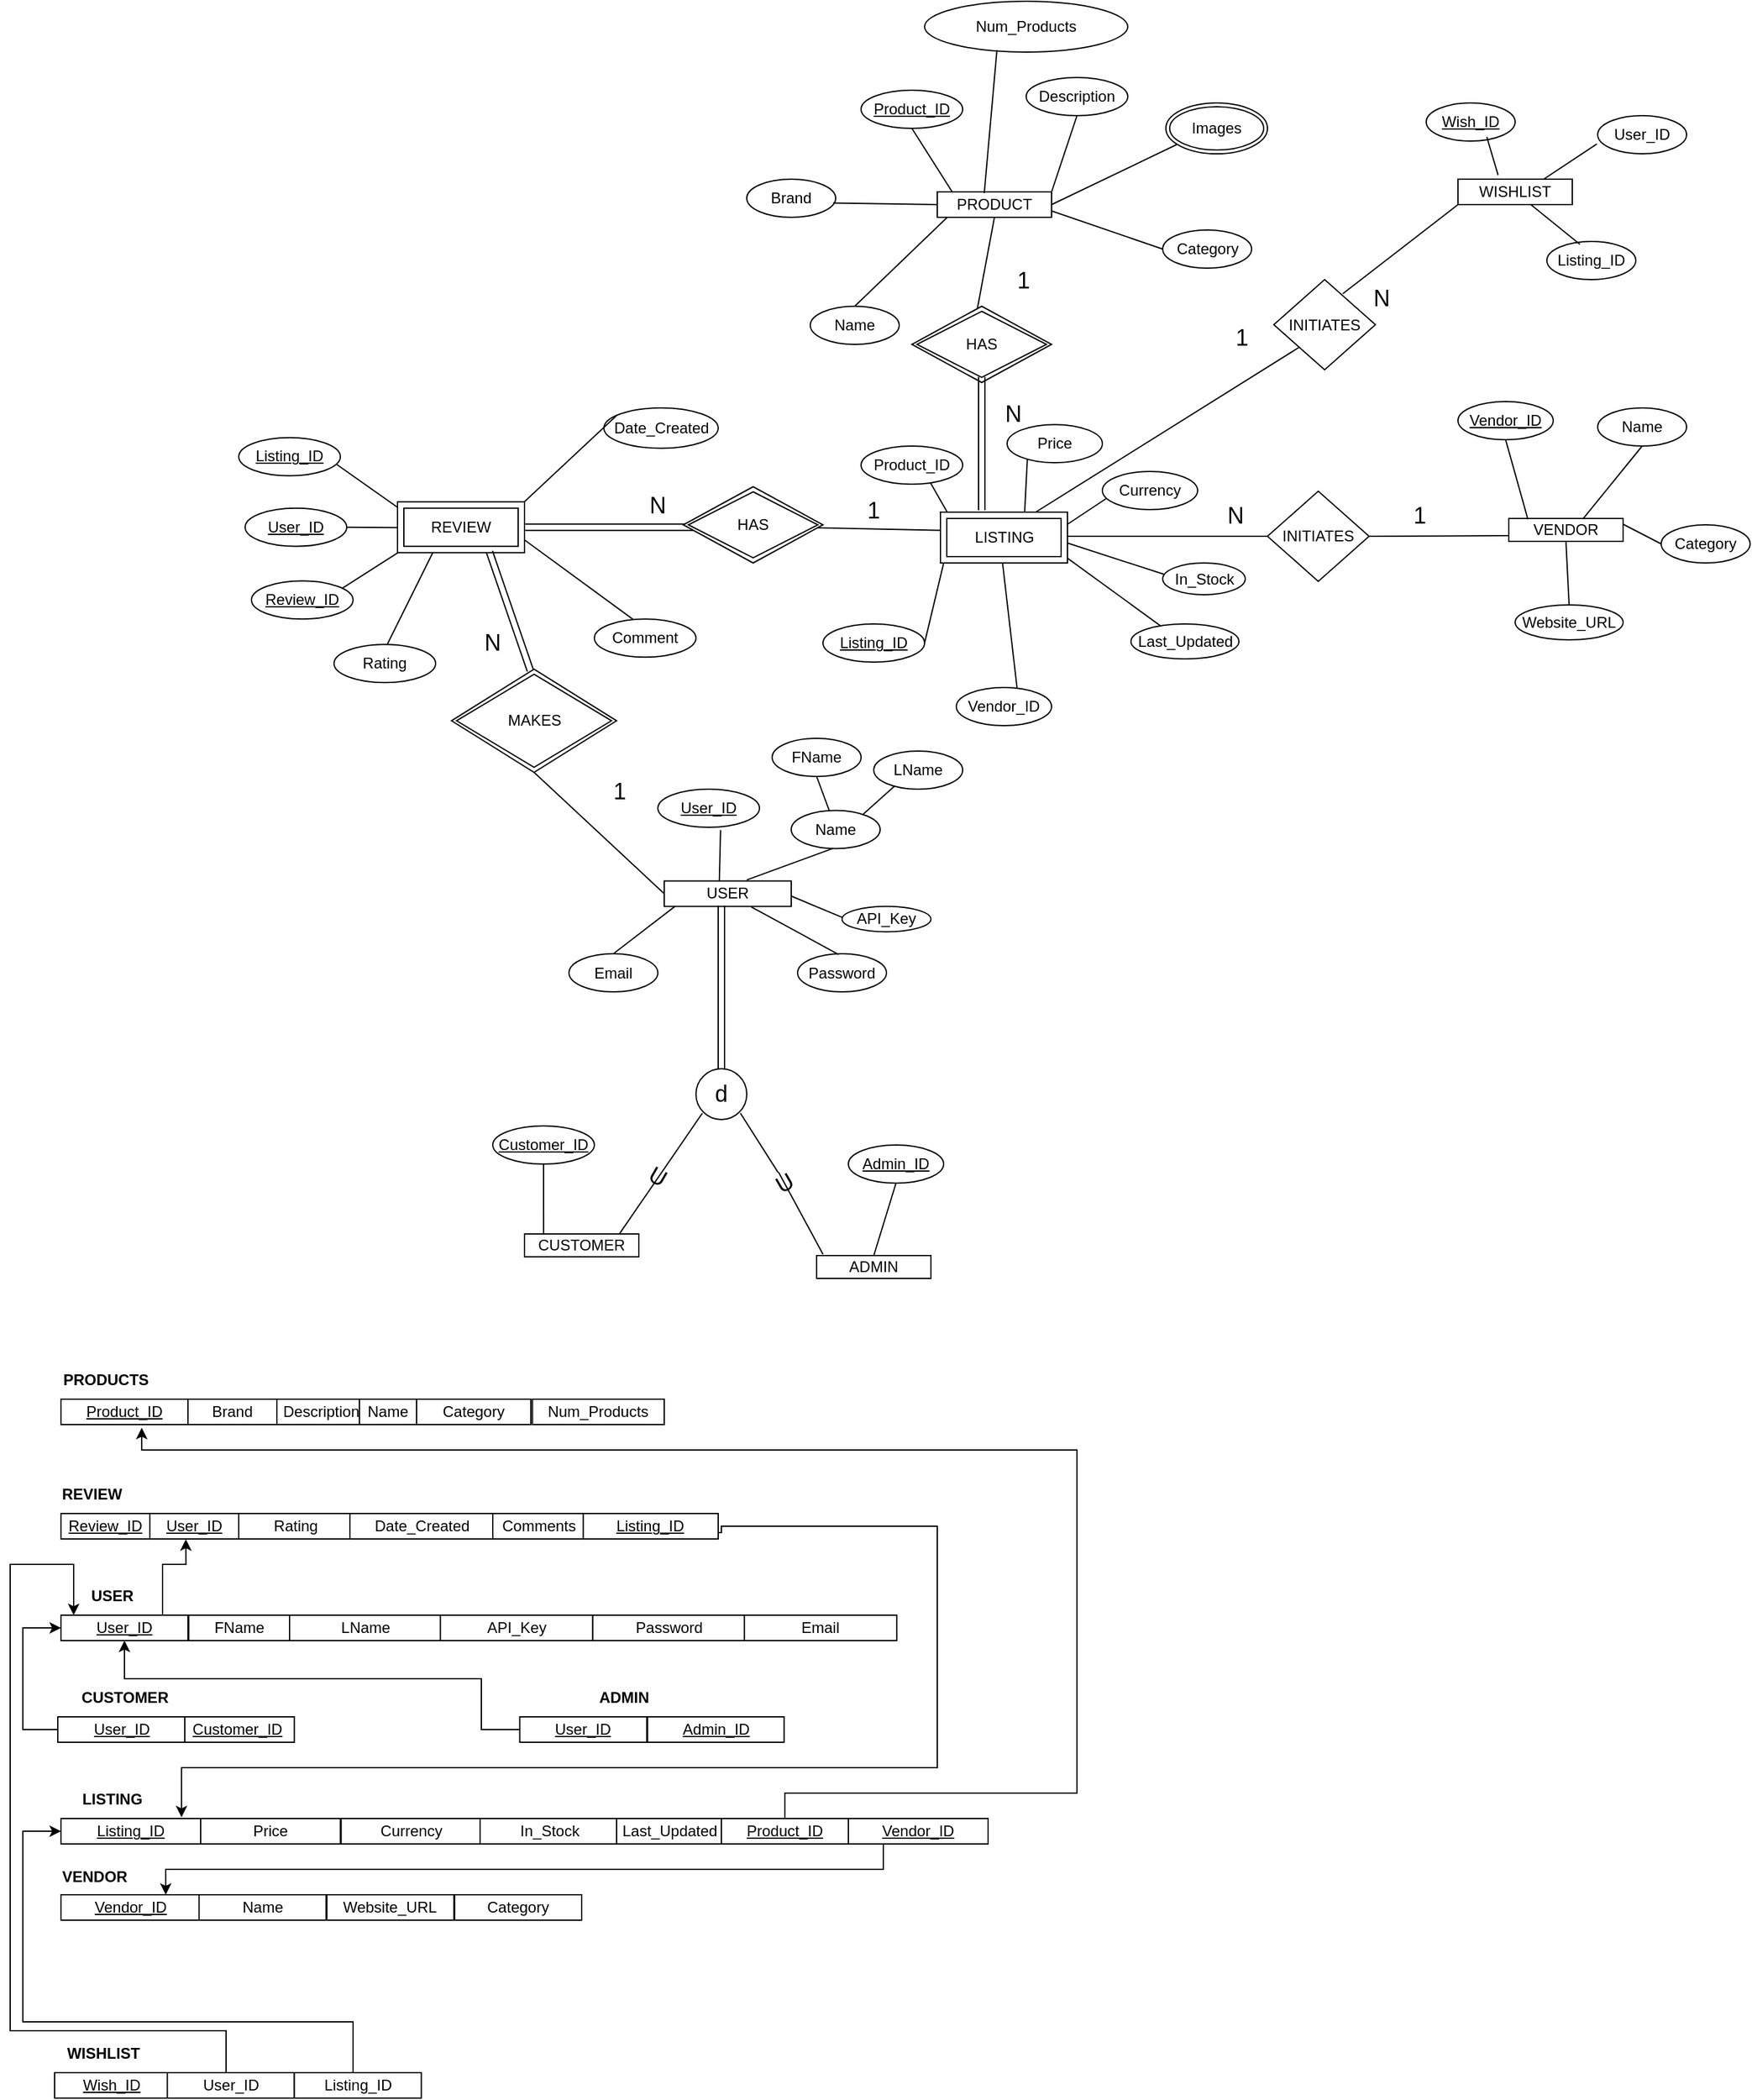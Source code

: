 <mxfile version="27.0.8">
  <diagram name="Page-1" id="gy7M4bmDHyXo7VOeL3Qt">
    <mxGraphModel dx="2394" dy="859" grid="0" gridSize="10" guides="1" tooltips="1" connect="1" arrows="1" fold="1" page="0" pageScale="1" pageWidth="850" pageHeight="1100" math="0" shadow="0">
      <root>
        <mxCell id="0" />
        <mxCell id="1" parent="0" />
        <mxCell id="v6AVbfhbP2e-ezpRu952-1" value="PRODUCT" style="whiteSpace=wrap;html=1;align=center;" parent="1" vertex="1">
          <mxGeometry x="160" y="310" width="90" height="20" as="geometry" />
        </mxCell>
        <mxCell id="v6AVbfhbP2e-ezpRu952-5" value="VENDOR" style="whiteSpace=wrap;html=1;align=center;" parent="1" vertex="1">
          <mxGeometry x="610" y="567" width="90" height="18" as="geometry" />
        </mxCell>
        <mxCell id="v6AVbfhbP2e-ezpRu952-8" value="USER" style="whiteSpace=wrap;html=1;align=center;" parent="1" vertex="1">
          <mxGeometry x="-55" y="852.25" width="100" height="20" as="geometry" />
        </mxCell>
        <mxCell id="v6AVbfhbP2e-ezpRu952-13" value="&lt;u&gt;Product_ID&lt;/u&gt;" style="ellipse;whiteSpace=wrap;html=1;align=center;" parent="1" vertex="1">
          <mxGeometry x="100" y="230" width="80" height="30" as="geometry" />
        </mxCell>
        <mxCell id="v6AVbfhbP2e-ezpRu952-14" value="Name" style="ellipse;whiteSpace=wrap;html=1;align=center;direction=west;" parent="1" vertex="1">
          <mxGeometry x="60" y="400" width="70" height="30" as="geometry" />
        </mxCell>
        <mxCell id="v6AVbfhbP2e-ezpRu952-15" value="Description" style="ellipse;whiteSpace=wrap;html=1;align=center;" parent="1" vertex="1">
          <mxGeometry x="230" y="220" width="80" height="30" as="geometry" />
        </mxCell>
        <mxCell id="v6AVbfhbP2e-ezpRu952-16" value="Brand" style="ellipse;whiteSpace=wrap;html=1;align=center;" parent="1" vertex="1">
          <mxGeometry x="10" y="300" width="70" height="30" as="geometry" />
        </mxCell>
        <mxCell id="v6AVbfhbP2e-ezpRu952-18" value="Images" style="ellipse;shape=doubleEllipse;margin=3;whiteSpace=wrap;html=1;align=center;" parent="1" vertex="1">
          <mxGeometry x="340" y="240" width="80" height="40" as="geometry" />
        </mxCell>
        <mxCell id="v6AVbfhbP2e-ezpRu952-19" value="Category" style="ellipse;whiteSpace=wrap;html=1;align=center;" parent="1" vertex="1">
          <mxGeometry x="337.5" y="340" width="70" height="30" as="geometry" />
        </mxCell>
        <mxCell id="v6AVbfhbP2e-ezpRu952-20" value="" style="endArrow=none;html=1;rounded=0;exitX=0.5;exitY=1;exitDx=0;exitDy=0;entryX=0.134;entryY=0.023;entryDx=0;entryDy=0;entryPerimeter=0;" parent="1" source="v6AVbfhbP2e-ezpRu952-13" target="v6AVbfhbP2e-ezpRu952-1" edge="1">
          <mxGeometry width="50" height="50" relative="1" as="geometry">
            <mxPoint x="260" y="290" as="sourcePoint" />
            <mxPoint x="150" y="390" as="targetPoint" />
          </mxGeometry>
        </mxCell>
        <mxCell id="v6AVbfhbP2e-ezpRu952-21" value="" style="endArrow=none;html=1;rounded=0;exitX=0.5;exitY=1;exitDx=0;exitDy=0;entryX=0.086;entryY=1.007;entryDx=0;entryDy=0;entryPerimeter=0;" parent="1" source="v6AVbfhbP2e-ezpRu952-14" target="v6AVbfhbP2e-ezpRu952-1" edge="1">
          <mxGeometry width="50" height="50" relative="1" as="geometry">
            <mxPoint x="160" y="330" as="sourcePoint" />
            <mxPoint x="200" y="375" as="targetPoint" />
          </mxGeometry>
        </mxCell>
        <mxCell id="v6AVbfhbP2e-ezpRu952-22" value="" style="endArrow=none;html=1;rounded=0;exitX=0.971;exitY=0.626;exitDx=0;exitDy=0;exitPerimeter=0;entryX=0;entryY=0.5;entryDx=0;entryDy=0;" parent="1" source="v6AVbfhbP2e-ezpRu952-16" target="v6AVbfhbP2e-ezpRu952-1" edge="1">
          <mxGeometry width="50" height="50" relative="1" as="geometry">
            <mxPoint x="100" y="385" as="sourcePoint" />
            <mxPoint x="140" y="430" as="targetPoint" />
          </mxGeometry>
        </mxCell>
        <mxCell id="v6AVbfhbP2e-ezpRu952-23" value="" style="endArrow=none;html=1;rounded=0;exitX=0.5;exitY=1;exitDx=0;exitDy=0;entryX=1;entryY=0;entryDx=0;entryDy=0;" parent="1" source="v6AVbfhbP2e-ezpRu952-15" target="v6AVbfhbP2e-ezpRu952-1" edge="1">
          <mxGeometry width="50" height="50" relative="1" as="geometry">
            <mxPoint x="140" y="375" as="sourcePoint" />
            <mxPoint x="180" y="420" as="targetPoint" />
          </mxGeometry>
        </mxCell>
        <mxCell id="v6AVbfhbP2e-ezpRu952-24" value="" style="endArrow=none;html=1;rounded=0;exitX=0.107;exitY=0.819;exitDx=0;exitDy=0;exitPerimeter=0;entryX=1;entryY=0.5;entryDx=0;entryDy=0;" parent="1" source="v6AVbfhbP2e-ezpRu952-18" target="v6AVbfhbP2e-ezpRu952-1" edge="1">
          <mxGeometry width="50" height="50" relative="1" as="geometry">
            <mxPoint x="150" y="385" as="sourcePoint" />
            <mxPoint x="190" y="430" as="targetPoint" />
          </mxGeometry>
        </mxCell>
        <mxCell id="v6AVbfhbP2e-ezpRu952-25" value="" style="endArrow=none;html=1;rounded=0;exitX=0;exitY=0.5;exitDx=0;exitDy=0;entryX=1;entryY=0.75;entryDx=0;entryDy=0;" parent="1" source="v6AVbfhbP2e-ezpRu952-19" target="v6AVbfhbP2e-ezpRu952-1" edge="1">
          <mxGeometry width="50" height="50" relative="1" as="geometry">
            <mxPoint x="160" y="395" as="sourcePoint" />
            <mxPoint x="200" y="440" as="targetPoint" />
          </mxGeometry>
        </mxCell>
        <mxCell id="v6AVbfhbP2e-ezpRu952-34" value="" style="endArrow=none;html=1;rounded=0;exitX=0.5;exitY=1;exitDx=0;exitDy=0;entryX=0.455;entryY=0.167;entryDx=0;entryDy=0;entryPerimeter=0;" parent="1" source="v6AVbfhbP2e-ezpRu952-1" target="dRxTLHc9FrEJbW88lifj-78" edge="1">
          <mxGeometry width="50" height="50" relative="1" as="geometry">
            <mxPoint x="215" y="340" as="sourcePoint" />
            <mxPoint x="200" y="400" as="targetPoint" />
          </mxGeometry>
        </mxCell>
        <mxCell id="v6AVbfhbP2e-ezpRu952-36" value="Product_ID" style="ellipse;whiteSpace=wrap;html=1;align=center;" parent="1" vertex="1">
          <mxGeometry x="100" y="510" width="80" height="30" as="geometry" />
        </mxCell>
        <mxCell id="v6AVbfhbP2e-ezpRu952-37" value="" style="endArrow=none;html=1;rounded=0;exitX=0.686;exitY=0.979;exitDx=0;exitDy=0;entryX=0.04;entryY=0.004;entryDx=0;entryDy=0;exitPerimeter=0;entryPerimeter=0;" parent="1" source="v6AVbfhbP2e-ezpRu952-36" edge="1">
          <mxGeometry width="50" height="50" relative="1" as="geometry">
            <mxPoint x="225" y="530" as="sourcePoint" />
            <mxPoint x="173.6" y="572.072" as="targetPoint" />
          </mxGeometry>
        </mxCell>
        <mxCell id="v6AVbfhbP2e-ezpRu952-38" value="&lt;u&gt;Listing_ID&lt;/u&gt;" style="ellipse;whiteSpace=wrap;html=1;align=center;" parent="1" vertex="1">
          <mxGeometry x="70" y="650" width="80" height="30" as="geometry" />
        </mxCell>
        <mxCell id="v6AVbfhbP2e-ezpRu952-39" value="" style="endArrow=none;html=1;rounded=0;exitX=1;exitY=0.5;exitDx=0;exitDy=0;entryX=-0.005;entryY=0.619;entryDx=0;entryDy=0;entryPerimeter=0;" parent="1" source="v6AVbfhbP2e-ezpRu952-38" edge="1">
          <mxGeometry width="50" height="50" relative="1" as="geometry">
            <mxPoint x="115" y="569" as="sourcePoint" />
            <mxPoint x="169.55" y="583.142" as="targetPoint" />
          </mxGeometry>
        </mxCell>
        <mxCell id="v6AVbfhbP2e-ezpRu952-40" value="" style="endArrow=none;html=1;rounded=0;exitX=0.637;exitY=0;exitDx=0;exitDy=0;exitPerimeter=0;" parent="1" source="v6AVbfhbP2e-ezpRu952-41" edge="1">
          <mxGeometry width="50" height="50" relative="1" as="geometry">
            <mxPoint x="204" y="620" as="sourcePoint" />
            <mxPoint x="210" y="590" as="targetPoint" />
          </mxGeometry>
        </mxCell>
        <mxCell id="v6AVbfhbP2e-ezpRu952-41" value="Vendor_ID" style="ellipse;whiteSpace=wrap;html=1;align=center;" parent="1" vertex="1">
          <mxGeometry x="175" y="700" width="75" height="30" as="geometry" />
        </mxCell>
        <mxCell id="v6AVbfhbP2e-ezpRu952-42" value="Price" style="ellipse;whiteSpace=wrap;html=1;align=center;" parent="1" vertex="1">
          <mxGeometry x="215" y="493.07" width="75" height="30" as="geometry" />
        </mxCell>
        <mxCell id="v6AVbfhbP2e-ezpRu952-43" value="" style="endArrow=none;html=1;rounded=0;entryX=0.212;entryY=0.912;entryDx=0;entryDy=0;exitX=0.648;exitY=-0.019;exitDx=0;exitDy=0;exitPerimeter=0;entryPerimeter=0;" parent="1" target="v6AVbfhbP2e-ezpRu952-42" edge="1">
          <mxGeometry width="50" height="50" relative="1" as="geometry">
            <mxPoint x="228.32" y="571.658" as="sourcePoint" />
            <mxPoint x="214" y="600" as="targetPoint" />
          </mxGeometry>
        </mxCell>
        <mxCell id="v6AVbfhbP2e-ezpRu952-44" value="" style="endArrow=none;html=1;rounded=0;exitX=1.002;exitY=0.063;exitDx=0;exitDy=0;entryX=0.067;entryY=0.667;entryDx=0;entryDy=0;entryPerimeter=0;exitPerimeter=0;" parent="1" target="v6AVbfhbP2e-ezpRu952-45" edge="1">
          <mxGeometry width="50" height="50" relative="1" as="geometry">
            <mxPoint x="260.18" y="573.134" as="sourcePoint" />
            <mxPoint x="300" y="570" as="targetPoint" />
          </mxGeometry>
        </mxCell>
        <mxCell id="v6AVbfhbP2e-ezpRu952-45" value="Currency" style="ellipse;whiteSpace=wrap;html=1;align=center;" parent="1" vertex="1">
          <mxGeometry x="290" y="530" width="75" height="30" as="geometry" />
        </mxCell>
        <mxCell id="v6AVbfhbP2e-ezpRu952-46" value="In_Stock" style="ellipse;whiteSpace=wrap;html=1;align=center;" parent="1" vertex="1">
          <mxGeometry x="337.5" y="602" width="65" height="25" as="geometry" />
        </mxCell>
        <mxCell id="v6AVbfhbP2e-ezpRu952-47" value="" style="endArrow=none;html=1;rounded=0;exitX=1;exitY=0.75;exitDx=0;exitDy=0;entryX=0.014;entryY=0.356;entryDx=0;entryDy=0;entryPerimeter=0;" parent="1" target="v6AVbfhbP2e-ezpRu952-46" edge="1">
          <mxGeometry width="50" height="50" relative="1" as="geometry">
            <mxPoint x="260" y="585.5" as="sourcePoint" />
            <mxPoint x="305" y="572" as="targetPoint" />
          </mxGeometry>
        </mxCell>
        <mxCell id="v6AVbfhbP2e-ezpRu952-51" value="Last_Updated" style="ellipse;whiteSpace=wrap;html=1;align=center;" parent="1" vertex="1">
          <mxGeometry x="312.5" y="650" width="85" height="27.5" as="geometry" />
        </mxCell>
        <mxCell id="v6AVbfhbP2e-ezpRu952-52" value="" style="endArrow=none;html=1;rounded=0;entryX=0.901;entryY=0.996;entryDx=0;entryDy=0;entryPerimeter=0;exitX=0.275;exitY=0.056;exitDx=0;exitDy=0;exitPerimeter=0;" parent="1" source="v6AVbfhbP2e-ezpRu952-51" edge="1">
          <mxGeometry width="50" height="50" relative="1" as="geometry">
            <mxPoint x="235" y="650" as="sourcePoint" />
            <mxPoint x="251.09" y="589.928" as="targetPoint" />
          </mxGeometry>
        </mxCell>
        <mxCell id="v6AVbfhbP2e-ezpRu952-53" value="INITIATES" style="rhombus;whiteSpace=wrap;html=1;direction=west;" parent="1" vertex="1">
          <mxGeometry x="420" y="545.5" width="80" height="71" as="geometry" />
        </mxCell>
        <mxCell id="v6AVbfhbP2e-ezpRu952-56" value="" style="endArrow=none;html=1;rounded=0;exitX=0;exitY=0.5;exitDx=0;exitDy=0;entryX=0;entryY=0.75;entryDx=0;entryDy=0;" parent="1" source="v6AVbfhbP2e-ezpRu952-53" target="v6AVbfhbP2e-ezpRu952-5" edge="1">
          <mxGeometry width="50" height="50" relative="1" as="geometry">
            <mxPoint x="500" y="585" as="sourcePoint" />
            <mxPoint x="660" y="585" as="targetPoint" />
          </mxGeometry>
        </mxCell>
        <mxCell id="v6AVbfhbP2e-ezpRu952-58" value="&lt;u&gt;Vendor_ID&lt;/u&gt;" style="ellipse;whiteSpace=wrap;html=1;align=center;" parent="1" vertex="1">
          <mxGeometry x="570" y="475" width="75" height="30" as="geometry" />
        </mxCell>
        <mxCell id="v6AVbfhbP2e-ezpRu952-59" value="Name" style="ellipse;whiteSpace=wrap;html=1;align=center;direction=west;" parent="1" vertex="1">
          <mxGeometry x="680" y="480" width="70" height="30" as="geometry" />
        </mxCell>
        <mxCell id="v6AVbfhbP2e-ezpRu952-60" value="Website_URL" style="ellipse;whiteSpace=wrap;html=1;align=center;" parent="1" vertex="1">
          <mxGeometry x="615" y="635" width="85" height="27.5" as="geometry" />
        </mxCell>
        <mxCell id="v6AVbfhbP2e-ezpRu952-61" value="" style="endArrow=none;html=1;rounded=0;entryX=0.5;entryY=1;entryDx=0;entryDy=0;exitX=0.167;exitY=0.033;exitDx=0;exitDy=0;exitPerimeter=0;" parent="1" source="v6AVbfhbP2e-ezpRu952-5" target="v6AVbfhbP2e-ezpRu952-58" edge="1">
          <mxGeometry width="50" height="50" relative="1" as="geometry">
            <mxPoint x="630" y="560" as="sourcePoint" />
            <mxPoint x="620" y="591" as="targetPoint" />
          </mxGeometry>
        </mxCell>
        <mxCell id="v6AVbfhbP2e-ezpRu952-62" value="" style="endArrow=none;html=1;rounded=0;entryX=0.5;entryY=0;entryDx=0;entryDy=0;exitX=0.648;exitY=0.027;exitDx=0;exitDy=0;exitPerimeter=0;" parent="1" source="v6AVbfhbP2e-ezpRu952-5" target="v6AVbfhbP2e-ezpRu952-59" edge="1">
          <mxGeometry width="50" height="50" relative="1" as="geometry">
            <mxPoint x="635" y="578" as="sourcePoint" />
            <mxPoint x="618" y="515" as="targetPoint" />
          </mxGeometry>
        </mxCell>
        <mxCell id="v6AVbfhbP2e-ezpRu952-63" value="" style="endArrow=none;html=1;rounded=0;entryX=0.5;entryY=0;entryDx=0;entryDy=0;exitX=0.5;exitY=1;exitDx=0;exitDy=0;" parent="1" source="v6AVbfhbP2e-ezpRu952-5" target="v6AVbfhbP2e-ezpRu952-60" edge="1">
          <mxGeometry width="50" height="50" relative="1" as="geometry">
            <mxPoint x="678" y="577" as="sourcePoint" />
            <mxPoint x="725" y="520" as="targetPoint" />
          </mxGeometry>
        </mxCell>
        <mxCell id="v6AVbfhbP2e-ezpRu952-70" value="" style="endArrow=none;html=1;rounded=0;entryX=0.5;entryY=1;entryDx=0;entryDy=0;exitX=0;exitY=0.5;exitDx=0;exitDy=0;" parent="1" source="v6AVbfhbP2e-ezpRu952-8" target="dRxTLHc9FrEJbW88lifj-70" edge="1">
          <mxGeometry width="50" height="50" relative="1" as="geometry">
            <mxPoint x="-140" y="947.75" as="sourcePoint" />
            <mxPoint x="-160" y="751" as="targetPoint" />
          </mxGeometry>
        </mxCell>
        <mxCell id="v6AVbfhbP2e-ezpRu952-71" value="&lt;u&gt;Listing_ID&lt;/u&gt;" style="ellipse;whiteSpace=wrap;html=1;align=center;" parent="1" vertex="1">
          <mxGeometry x="-390" y="503.38" width="80" height="30" as="geometry" />
        </mxCell>
        <mxCell id="v6AVbfhbP2e-ezpRu952-72" value="&lt;u&gt;User_ID&lt;/u&gt;" style="ellipse;whiteSpace=wrap;html=1;align=center;" parent="1" vertex="1">
          <mxGeometry x="-385" y="558.88" width="80" height="30" as="geometry" />
        </mxCell>
        <mxCell id="v6AVbfhbP2e-ezpRu952-73" value="&lt;u&gt;Review_ID&lt;/u&gt;" style="ellipse;whiteSpace=wrap;html=1;align=center;" parent="1" vertex="1">
          <mxGeometry x="-380" y="616.13" width="80" height="30" as="geometry" />
        </mxCell>
        <mxCell id="v6AVbfhbP2e-ezpRu952-74" value="Rating" style="ellipse;whiteSpace=wrap;html=1;align=center;" parent="1" vertex="1">
          <mxGeometry x="-315" y="666.13" width="80" height="30" as="geometry" />
        </mxCell>
        <mxCell id="v6AVbfhbP2e-ezpRu952-75" value="Comment" style="ellipse;whiteSpace=wrap;html=1;align=center;" parent="1" vertex="1">
          <mxGeometry x="-110" y="646.13" width="80" height="30" as="geometry" />
        </mxCell>
        <mxCell id="v6AVbfhbP2e-ezpRu952-76" value="Date_Created" style="ellipse;whiteSpace=wrap;html=1;align=center;" parent="1" vertex="1">
          <mxGeometry x="-102.5" y="480" width="90" height="31.75" as="geometry" />
        </mxCell>
        <mxCell id="v6AVbfhbP2e-ezpRu952-77" value="" style="endArrow=none;html=1;rounded=0;exitX=0.958;exitY=0.692;exitDx=0;exitDy=0;exitPerimeter=0;entryX=0;entryY=0.25;entryDx=0;entryDy=0;" parent="1" source="v6AVbfhbP2e-ezpRu952-71" edge="1">
          <mxGeometry width="50" height="50" relative="1" as="geometry">
            <mxPoint x="-310.614" y="533.381" as="sourcePoint" />
            <mxPoint x="-255" y="565.255" as="targetPoint" />
          </mxGeometry>
        </mxCell>
        <mxCell id="v6AVbfhbP2e-ezpRu952-78" value="" style="endArrow=none;html=1;rounded=0;exitX=1;exitY=0.5;exitDx=0;exitDy=0;entryX=0.004;entryY=0.601;entryDx=0;entryDy=0;entryPerimeter=0;" parent="1" source="v6AVbfhbP2e-ezpRu952-72" edge="1">
          <mxGeometry width="50" height="50" relative="1" as="geometry">
            <mxPoint x="-303" y="534.13" as="sourcePoint" />
            <mxPoint x="-254.64" y="574.206" as="targetPoint" />
          </mxGeometry>
        </mxCell>
        <mxCell id="v6AVbfhbP2e-ezpRu952-79" value="" style="endArrow=none;html=1;rounded=0;exitX=0.896;exitY=0.189;exitDx=0;exitDy=0;entryX=0.051;entryY=1.016;entryDx=0;entryDy=0;entryPerimeter=0;exitPerimeter=0;" parent="1" source="v6AVbfhbP2e-ezpRu952-73" edge="1">
          <mxGeometry width="50" height="50" relative="1" as="geometry">
            <mxPoint x="-295" y="584.13" as="sourcePoint" />
            <mxPoint x="-250.41" y="584.788" as="targetPoint" />
          </mxGeometry>
        </mxCell>
        <mxCell id="v6AVbfhbP2e-ezpRu952-80" value="" style="endArrow=none;html=1;rounded=0;exitX=0.526;exitY=-0.012;exitDx=0;exitDy=0;exitPerimeter=0;entryX=0.25;entryY=1;entryDx=0;entryDy=0;" parent="1" source="v6AVbfhbP2e-ezpRu952-74" edge="1">
          <mxGeometry width="50" height="50" relative="1" as="geometry">
            <mxPoint x="-298" y="632.13" as="sourcePoint" />
            <mxPoint x="-232.5" y="584.38" as="targetPoint" />
          </mxGeometry>
        </mxCell>
        <mxCell id="v6AVbfhbP2e-ezpRu952-81" value="" style="endArrow=none;html=1;rounded=0;exitX=0.388;exitY=0.022;exitDx=0;exitDy=0;exitPerimeter=0;entryX=1;entryY=0.75;entryDx=0;entryDy=0;" parent="1" source="v6AVbfhbP2e-ezpRu952-75" target="dRxTLHc9FrEJbW88lifj-61" edge="1">
          <mxGeometry width="50" height="50" relative="1" as="geometry">
            <mxPoint x="-263" y="676.13" as="sourcePoint" />
            <mxPoint x="-165" y="578.005" as="targetPoint" />
          </mxGeometry>
        </mxCell>
        <mxCell id="v6AVbfhbP2e-ezpRu952-82" value="" style="endArrow=none;html=1;rounded=0;exitX=0.108;exitY=0.196;exitDx=0;exitDy=0;exitPerimeter=0;entryX=0.942;entryY=-0.009;entryDx=0;entryDy=0;entryPerimeter=0;" parent="1" source="v6AVbfhbP2e-ezpRu952-76" edge="1">
          <mxGeometry width="50" height="50" relative="1" as="geometry">
            <mxPoint x="-159" y="677.13" as="sourcePoint" />
            <mxPoint x="-170.22" y="558.65" as="targetPoint" />
          </mxGeometry>
        </mxCell>
        <mxCell id="v6AVbfhbP2e-ezpRu952-84" value="Name" style="ellipse;whiteSpace=wrap;html=1;align=center;direction=west;" parent="1" vertex="1">
          <mxGeometry x="45" y="796.75" width="70" height="30" as="geometry" />
        </mxCell>
        <mxCell id="v6AVbfhbP2e-ezpRu952-85" value="FName" style="ellipse;whiteSpace=wrap;html=1;align=center;direction=west;" parent="1" vertex="1">
          <mxGeometry x="30" y="740" width="70" height="30" as="geometry" />
        </mxCell>
        <mxCell id="v6AVbfhbP2e-ezpRu952-86" value="LName" style="ellipse;whiteSpace=wrap;html=1;align=center;direction=west;" parent="1" vertex="1">
          <mxGeometry x="110" y="750" width="70" height="30" as="geometry" />
        </mxCell>
        <mxCell id="v6AVbfhbP2e-ezpRu952-87" value="Email" style="ellipse;whiteSpace=wrap;html=1;align=center;direction=west;" parent="1" vertex="1">
          <mxGeometry x="-130" y="909.5" width="70" height="30" as="geometry" />
        </mxCell>
        <mxCell id="v6AVbfhbP2e-ezpRu952-88" value="Password" style="ellipse;whiteSpace=wrap;html=1;align=center;direction=west;" parent="1" vertex="1">
          <mxGeometry x="50" y="909.5" width="70" height="30" as="geometry" />
        </mxCell>
        <mxCell id="v6AVbfhbP2e-ezpRu952-90" value="" style="endArrow=none;html=1;rounded=0;entryX=0.534;entryY=0.002;entryDx=0;entryDy=0;entryPerimeter=0;exitX=0.65;exitY=-0.04;exitDx=0;exitDy=0;exitPerimeter=0;" parent="1" source="v6AVbfhbP2e-ezpRu952-8" target="v6AVbfhbP2e-ezpRu952-84" edge="1">
          <mxGeometry width="50" height="50" relative="1" as="geometry">
            <mxPoint x="-38" y="862.5" as="sourcePoint" />
            <mxPoint x="-69" y="809.5" as="targetPoint" />
          </mxGeometry>
        </mxCell>
        <mxCell id="v6AVbfhbP2e-ezpRu952-91" value="" style="endArrow=none;html=1;rounded=0;entryX=0.5;entryY=0;entryDx=0;entryDy=0;exitX=0.574;exitY=1.007;exitDx=0;exitDy=0;exitPerimeter=0;" parent="1" source="v6AVbfhbP2e-ezpRu952-84" target="v6AVbfhbP2e-ezpRu952-85" edge="1">
          <mxGeometry width="50" height="50" relative="1" as="geometry">
            <mxPoint x="20" y="861.5" as="sourcePoint" />
            <mxPoint x="28" y="836.5" as="targetPoint" />
          </mxGeometry>
        </mxCell>
        <mxCell id="v6AVbfhbP2e-ezpRu952-92" value="" style="endArrow=none;html=1;rounded=0;entryX=0.763;entryY=0.089;entryDx=0;entryDy=0;exitX=0.199;exitY=0.883;exitDx=0;exitDy=0;exitPerimeter=0;entryPerimeter=0;" parent="1" source="v6AVbfhbP2e-ezpRu952-84" target="v6AVbfhbP2e-ezpRu952-86" edge="1">
          <mxGeometry width="50" height="50" relative="1" as="geometry">
            <mxPoint x="25" y="806.5" as="sourcePoint" />
            <mxPoint x="10" y="770.5" as="targetPoint" />
          </mxGeometry>
        </mxCell>
        <mxCell id="v6AVbfhbP2e-ezpRu952-94" value="" style="endArrow=none;html=1;rounded=0;entryX=0.084;entryY=1.004;entryDx=0;entryDy=0;entryPerimeter=0;exitX=0.5;exitY=1;exitDx=0;exitDy=0;" parent="1" source="v6AVbfhbP2e-ezpRu952-87" target="v6AVbfhbP2e-ezpRu952-8" edge="1">
          <mxGeometry width="50" height="50" relative="1" as="geometry">
            <mxPoint x="20" y="861.5" as="sourcePoint" />
            <mxPoint x="28" y="836.5" as="targetPoint" />
          </mxGeometry>
        </mxCell>
        <mxCell id="v6AVbfhbP2e-ezpRu952-96" value="" style="endArrow=none;html=1;rounded=0;entryX=0.686;entryY=1.019;entryDx=0;entryDy=0;entryPerimeter=0;exitX=0.54;exitY=0.982;exitDx=0;exitDy=0;exitPerimeter=0;" parent="1" source="v6AVbfhbP2e-ezpRu952-88" target="v6AVbfhbP2e-ezpRu952-8" edge="1">
          <mxGeometry width="50" height="50" relative="1" as="geometry">
            <mxPoint x="-50" y="919.5" as="sourcePoint" />
            <mxPoint x="-37" y="882.5" as="targetPoint" />
          </mxGeometry>
        </mxCell>
        <mxCell id="v6AVbfhbP2e-ezpRu952-97" value="API_Key" style="ellipse;whiteSpace=wrap;html=1;align=center;direction=west;" parent="1" vertex="1">
          <mxGeometry x="85" y="872.25" width="70" height="20" as="geometry" />
        </mxCell>
        <mxCell id="v6AVbfhbP2e-ezpRu952-98" value="" style="endArrow=none;html=1;rounded=0;entryX=1.003;entryY=0.601;entryDx=0;entryDy=0;entryPerimeter=0;exitX=0.996;exitY=0.564;exitDx=0;exitDy=0;exitPerimeter=0;" parent="1" source="v6AVbfhbP2e-ezpRu952-97" target="v6AVbfhbP2e-ezpRu952-8" edge="1">
          <mxGeometry width="50" height="50" relative="1" as="geometry">
            <mxPoint x="47" y="930.5" as="sourcePoint" />
            <mxPoint x="24" y="882.5" as="targetPoint" />
          </mxGeometry>
        </mxCell>
        <mxCell id="dRxTLHc9FrEJbW88lifj-1" value="&lt;font style=&quot;font-size: 18px;&quot;&gt;1&lt;/font&gt;" style="text;html=1;align=center;verticalAlign=middle;whiteSpace=wrap;rounded=0;" parent="1" vertex="1">
          <mxGeometry x="-120" y="766.75" width="60" height="30" as="geometry" />
        </mxCell>
        <mxCell id="dRxTLHc9FrEJbW88lifj-3" value="&lt;font style=&quot;font-size: 18px;&quot;&gt;N&lt;/font&gt;" style="text;html=1;align=center;verticalAlign=middle;whiteSpace=wrap;rounded=0;" parent="1" vertex="1">
          <mxGeometry x="190" y="470" width="60" height="30" as="geometry" />
        </mxCell>
        <mxCell id="dRxTLHc9FrEJbW88lifj-7" value="&lt;font style=&quot;font-size: 18px;&quot;&gt;1&lt;/font&gt;" style="text;html=1;align=center;verticalAlign=middle;whiteSpace=wrap;rounded=0;" parent="1" vertex="1">
          <mxGeometry x="197.5" y="365" width="60" height="30" as="geometry" />
        </mxCell>
        <mxCell id="dRxTLHc9FrEJbW88lifj-14" value="&lt;font style=&quot;font-size: 18px;&quot;&gt;N&lt;/font&gt;" style="text;html=1;align=center;verticalAlign=middle;whiteSpace=wrap;rounded=0;" parent="1" vertex="1">
          <mxGeometry x="-220" y="650" width="60" height="30" as="geometry" />
        </mxCell>
        <mxCell id="dRxTLHc9FrEJbW88lifj-16" value="" style="endArrow=none;html=1;rounded=0;entryX=0;entryY=0.5;entryDx=0;entryDy=0;exitX=0;exitY=0.25;exitDx=0;exitDy=0;" parent="1" source="dRxTLHc9FrEJbW88lifj-73" edge="1">
          <mxGeometry width="50" height="50" relative="1" as="geometry">
            <mxPoint x="-110" y="460" as="sourcePoint" />
            <mxPoint x="50" y="576" as="targetPoint" />
          </mxGeometry>
        </mxCell>
        <mxCell id="dRxTLHc9FrEJbW88lifj-17" value="&lt;font style=&quot;font-size: 18px;&quot;&gt;1&lt;/font&gt;" style="text;html=1;align=center;verticalAlign=middle;whiteSpace=wrap;rounded=0;" parent="1" vertex="1">
          <mxGeometry x="80" y="545.5" width="60" height="30" as="geometry" />
        </mxCell>
        <mxCell id="dRxTLHc9FrEJbW88lifj-18" value="&lt;font style=&quot;font-size: 18px;&quot;&gt;N&lt;/font&gt;" style="text;html=1;align=center;verticalAlign=middle;whiteSpace=wrap;rounded=0;" parent="1" vertex="1">
          <mxGeometry x="-90" y="542" width="60" height="30" as="geometry" />
        </mxCell>
        <mxCell id="dRxTLHc9FrEJbW88lifj-20" value="" style="endArrow=none;html=1;rounded=0;exitX=1;exitY=0.5;exitDx=0;exitDy=0;entryX=1;entryY=0.5;entryDx=0;entryDy=0;" parent="1" target="v6AVbfhbP2e-ezpRu952-53" edge="1">
          <mxGeometry width="50" height="50" relative="1" as="geometry">
            <mxPoint x="260" y="581" as="sourcePoint" />
            <mxPoint x="440" y="581" as="targetPoint" />
          </mxGeometry>
        </mxCell>
        <mxCell id="dRxTLHc9FrEJbW88lifj-21" value="&lt;font style=&quot;font-size: 18px;&quot;&gt;N&lt;/font&gt;" style="text;html=1;align=center;verticalAlign=middle;whiteSpace=wrap;rounded=0;" parent="1" vertex="1">
          <mxGeometry x="365" y="550" width="60" height="30" as="geometry" />
        </mxCell>
        <mxCell id="dRxTLHc9FrEJbW88lifj-22" value="&lt;font style=&quot;font-size: 18px;&quot;&gt;1&lt;/font&gt;" style="text;html=1;align=center;verticalAlign=middle;whiteSpace=wrap;rounded=0;" parent="1" vertex="1">
          <mxGeometry x="510" y="550" width="60" height="30" as="geometry" />
        </mxCell>
        <mxCell id="dRxTLHc9FrEJbW88lifj-28" value="" style="shape=partialRectangle;whiteSpace=wrap;html=1;top=0;bottom=0;fillColor=none;" parent="1" vertex="1">
          <mxGeometry x="-12.5" y="872.25" width="5" height="137.75" as="geometry" />
        </mxCell>
        <mxCell id="dRxTLHc9FrEJbW88lifj-32" value="" style="ellipse;whiteSpace=wrap;html=1;aspect=fixed;" parent="1" vertex="1">
          <mxGeometry x="-30" y="1000" width="40" height="40" as="geometry" />
        </mxCell>
        <mxCell id="dRxTLHc9FrEJbW88lifj-33" value="&lt;font style=&quot;font-size: 18px;&quot;&gt;d&lt;/font&gt;" style="text;html=1;align=center;verticalAlign=middle;whiteSpace=wrap;rounded=0;" parent="1" vertex="1">
          <mxGeometry x="-40" y="1005" width="60" height="30" as="geometry" />
        </mxCell>
        <mxCell id="dRxTLHc9FrEJbW88lifj-34" value="" style="endArrow=none;html=1;rounded=0;entryX=0.5;entryY=0;entryDx=0;entryDy=0;" parent="1" source="dRxTLHc9FrEJbW88lifj-47" edge="1">
          <mxGeometry width="50" height="50" relative="1" as="geometry">
            <mxPoint x="70" y="1146" as="sourcePoint" />
            <mxPoint x="5" y="1035" as="targetPoint" />
          </mxGeometry>
        </mxCell>
        <mxCell id="dRxTLHc9FrEJbW88lifj-35" value="" style="endArrow=none;html=1;rounded=0;entryX=0.25;entryY=1;entryDx=0;entryDy=0;exitX=0.816;exitY=0.101;exitDx=0;exitDy=0;exitPerimeter=0;" parent="1" source="dRxTLHc9FrEJbW88lifj-58" target="dRxTLHc9FrEJbW88lifj-33" edge="1">
          <mxGeometry width="50" height="50" relative="1" as="geometry">
            <mxPoint x="-100" y="1150" as="sourcePoint" />
            <mxPoint x="15" y="1045" as="targetPoint" />
          </mxGeometry>
        </mxCell>
        <mxCell id="dRxTLHc9FrEJbW88lifj-36" value="ADMIN" style="whiteSpace=wrap;html=1;align=center;" parent="1" vertex="1">
          <mxGeometry x="65" y="1147" width="90" height="18" as="geometry" />
        </mxCell>
        <mxCell id="dRxTLHc9FrEJbW88lifj-37" value="&lt;u&gt;Admin_ID&lt;/u&gt;" style="ellipse;whiteSpace=wrap;html=1;align=center;" parent="1" vertex="1">
          <mxGeometry x="90" y="1060" width="75" height="30" as="geometry" />
        </mxCell>
        <mxCell id="dRxTLHc9FrEJbW88lifj-40" value="" style="endArrow=none;html=1;rounded=0;entryX=0.5;entryY=1;entryDx=0;entryDy=0;exitX=0.5;exitY=0;exitDx=0;exitDy=0;" parent="1" source="dRxTLHc9FrEJbW88lifj-36" target="dRxTLHc9FrEJbW88lifj-37" edge="1">
          <mxGeometry width="50" height="50" relative="1" as="geometry">
            <mxPoint x="85" y="1140" as="sourcePoint" />
            <mxPoint x="75" y="1171" as="targetPoint" />
          </mxGeometry>
        </mxCell>
        <mxCell id="dRxTLHc9FrEJbW88lifj-43" value="&lt;font style=&quot;font-size: 18px;&quot;&gt;U&lt;/font&gt;" style="text;html=1;align=center;verticalAlign=middle;whiteSpace=wrap;rounded=0;rotation=30;" parent="1" vertex="1">
          <mxGeometry x="-80" y="1075" width="40" height="20" as="geometry" />
        </mxCell>
        <mxCell id="dRxTLHc9FrEJbW88lifj-57" value="" style="endArrow=none;html=1;rounded=0;entryX=0.5;entryY=0;entryDx=0;entryDy=0;" parent="1" target="dRxTLHc9FrEJbW88lifj-47" edge="1">
          <mxGeometry width="50" height="50" relative="1" as="geometry">
            <mxPoint x="70" y="1146" as="sourcePoint" />
            <mxPoint x="5" y="1035" as="targetPoint" />
          </mxGeometry>
        </mxCell>
        <mxCell id="dRxTLHc9FrEJbW88lifj-47" value="&lt;font style=&quot;font-size: 18px;&quot;&gt;U&lt;/font&gt;" style="text;html=1;align=center;verticalAlign=middle;whiteSpace=wrap;rounded=0;rotation=-30;" parent="1" vertex="1">
          <mxGeometry x="20" y="1080" width="40" height="20" as="geometry" />
        </mxCell>
        <mxCell id="dRxTLHc9FrEJbW88lifj-58" value="CUSTOMER" style="whiteSpace=wrap;html=1;align=center;" parent="1" vertex="1">
          <mxGeometry x="-165" y="1130" width="90" height="18" as="geometry" />
        </mxCell>
        <mxCell id="dRxTLHc9FrEJbW88lifj-59" value="&lt;u&gt;Customer_ID&lt;/u&gt;" style="ellipse;whiteSpace=wrap;html=1;align=center;" parent="1" vertex="1">
          <mxGeometry x="-190" y="1045" width="80" height="30" as="geometry" />
        </mxCell>
        <mxCell id="dRxTLHc9FrEJbW88lifj-60" value="" style="endArrow=none;html=1;rounded=0;entryX=0.5;entryY=1;entryDx=0;entryDy=0;exitX=0.167;exitY=0.033;exitDx=0;exitDy=0;exitPerimeter=0;" parent="1" source="dRxTLHc9FrEJbW88lifj-58" target="dRxTLHc9FrEJbW88lifj-59" edge="1">
          <mxGeometry width="50" height="50" relative="1" as="geometry">
            <mxPoint x="-165" y="1140" as="sourcePoint" />
            <mxPoint x="-175" y="1171" as="targetPoint" />
          </mxGeometry>
        </mxCell>
        <mxCell id="dRxTLHc9FrEJbW88lifj-61" value="REVIEW" style="shape=ext;margin=3;double=1;whiteSpace=wrap;html=1;align=center;" parent="1" vertex="1">
          <mxGeometry x="-265" y="553.88" width="100" height="40" as="geometry" />
        </mxCell>
        <mxCell id="dRxTLHc9FrEJbW88lifj-66" value="" style="shape=partialRectangle;whiteSpace=wrap;html=1;top=0;bottom=0;fillColor=none;rotation=90;" parent="1" vertex="1">
          <mxGeometry x="-97.5" y="505" width="5" height="137.75" as="geometry" />
        </mxCell>
        <mxCell id="dRxTLHc9FrEJbW88lifj-68" value="" style="shape=partialRectangle;whiteSpace=wrap;html=1;top=0;bottom=0;fillColor=none;rotation=161;" parent="1" vertex="1">
          <mxGeometry x="-179.01" y="591.09" width="5" height="97.75" as="geometry" />
        </mxCell>
        <mxCell id="dRxTLHc9FrEJbW88lifj-70" value="MAKES" style="shape=rhombus;double=1;perimeter=rhombusPerimeter;whiteSpace=wrap;html=1;align=center;" parent="1" vertex="1">
          <mxGeometry x="-222.5" y="685.59" width="130" height="81.16" as="geometry" />
        </mxCell>
        <mxCell id="dRxTLHc9FrEJbW88lifj-74" value="" style="endArrow=none;html=1;rounded=0;entryX=0;entryY=0.5;entryDx=0;entryDy=0;exitX=0;exitY=0.25;exitDx=0;exitDy=0;" parent="1" target="dRxTLHc9FrEJbW88lifj-73" edge="1">
          <mxGeometry width="50" height="50" relative="1" as="geometry">
            <mxPoint x="170" y="576.5" as="sourcePoint" />
            <mxPoint x="50" y="576" as="targetPoint" />
          </mxGeometry>
        </mxCell>
        <mxCell id="dRxTLHc9FrEJbW88lifj-73" value="HAS" style="shape=rhombus;double=1;perimeter=rhombusPerimeter;whiteSpace=wrap;html=1;align=center;" parent="1" vertex="1">
          <mxGeometry x="-40" y="542" width="110" height="60" as="geometry" />
        </mxCell>
        <mxCell id="dRxTLHc9FrEJbW88lifj-77" value="LISTING" style="shape=ext;margin=3;double=1;whiteSpace=wrap;html=1;align=center;" parent="1" vertex="1">
          <mxGeometry x="162.5" y="562" width="100" height="40" as="geometry" />
        </mxCell>
        <mxCell id="dRxTLHc9FrEJbW88lifj-78" value="HAS" style="shape=rhombus;double=1;perimeter=rhombusPerimeter;whiteSpace=wrap;html=1;align=center;" parent="1" vertex="1">
          <mxGeometry x="140" y="400" width="110" height="60" as="geometry" />
        </mxCell>
        <mxCell id="dRxTLHc9FrEJbW88lifj-79" value="" style="shape=partialRectangle;whiteSpace=wrap;html=1;top=0;bottom=0;fillColor=none;" parent="1" vertex="1">
          <mxGeometry x="192.5" y="456.13" width="5" height="103.87" as="geometry" />
        </mxCell>
        <mxCell id="dRxTLHc9FrEJbW88lifj-81" value="Num_Products" style="ellipse;whiteSpace=wrap;html=1;align=center;" parent="1" vertex="1">
          <mxGeometry x="150" y="160" width="160" height="40" as="geometry" />
        </mxCell>
        <mxCell id="dRxTLHc9FrEJbW88lifj-82" value="" style="endArrow=none;html=1;rounded=0;exitX=0.356;exitY=0.962;exitDx=0;exitDy=0;entryX=0.411;entryY=0.05;entryDx=0;entryDy=0;entryPerimeter=0;exitPerimeter=0;" parent="1" source="dRxTLHc9FrEJbW88lifj-81" target="v6AVbfhbP2e-ezpRu952-1" edge="1">
          <mxGeometry width="50" height="50" relative="1" as="geometry">
            <mxPoint x="150" y="270" as="sourcePoint" />
            <mxPoint x="182" y="320" as="targetPoint" />
          </mxGeometry>
        </mxCell>
        <mxCell id="JFSD5BFborrNH-VHxR0L-1" value="&lt;b&gt;PRODUCTS&lt;/b&gt;" style="text;html=1;align=center;verticalAlign=middle;resizable=0;points=[];autosize=1;strokeColor=none;fillColor=none;" parent="1" vertex="1">
          <mxGeometry x="-540" y="1230" width="90" height="30" as="geometry" />
        </mxCell>
        <mxCell id="JFSD5BFborrNH-VHxR0L-2" value="&lt;b&gt;REVIEW&lt;/b&gt;" style="text;html=1;align=center;verticalAlign=middle;resizable=0;points=[];autosize=1;strokeColor=none;fillColor=none;" parent="1" vertex="1">
          <mxGeometry x="-541.25" y="1320" width="70" height="30" as="geometry" />
        </mxCell>
        <mxCell id="JFSD5BFborrNH-VHxR0L-3" value="&lt;b&gt;USER&lt;/b&gt;" style="text;html=1;align=center;verticalAlign=middle;resizable=0;points=[];autosize=1;strokeColor=none;fillColor=none;" parent="1" vertex="1">
          <mxGeometry x="-520" y="1400" width="60" height="30" as="geometry" />
        </mxCell>
        <mxCell id="JFSD5BFborrNH-VHxR0L-4" value="&lt;b&gt;CUSTOMER&lt;/b&gt;" style="text;html=1;align=center;verticalAlign=middle;resizable=0;points=[];autosize=1;strokeColor=none;fillColor=none;" parent="1" vertex="1">
          <mxGeometry x="-525" y="1480" width="90" height="30" as="geometry" />
        </mxCell>
        <mxCell id="JFSD5BFborrNH-VHxR0L-5" value="&lt;b&gt;ADMIN&lt;/b&gt;" style="text;html=1;align=center;verticalAlign=middle;resizable=0;points=[];autosize=1;strokeColor=none;fillColor=none;" parent="1" vertex="1">
          <mxGeometry x="-117.5" y="1480" width="60" height="30" as="geometry" />
        </mxCell>
        <mxCell id="JFSD5BFborrNH-VHxR0L-6" value="&lt;b&gt;LISTING&lt;/b&gt;" style="text;html=1;align=center;verticalAlign=middle;resizable=0;points=[];autosize=1;strokeColor=none;fillColor=none;" parent="1" vertex="1">
          <mxGeometry x="-525" y="1560" width="70" height="30" as="geometry" />
        </mxCell>
        <mxCell id="JFSD5BFborrNH-VHxR0L-12" value="&lt;u&gt;Product_ID&lt;/u&gt;" style="rounded=0;whiteSpace=wrap;html=1;" parent="1" vertex="1">
          <mxGeometry x="-530" y="1260" width="100" height="20" as="geometry" />
        </mxCell>
        <mxCell id="JFSD5BFborrNH-VHxR0L-13" value="Brand" style="rounded=0;whiteSpace=wrap;html=1;" parent="1" vertex="1">
          <mxGeometry x="-430" y="1260" width="70" height="20" as="geometry" />
        </mxCell>
        <mxCell id="JFSD5BFborrNH-VHxR0L-14" value="Description" style="rounded=0;whiteSpace=wrap;html=1;" parent="1" vertex="1">
          <mxGeometry x="-360" y="1260" width="70" height="20" as="geometry" />
        </mxCell>
        <mxCell id="JFSD5BFborrNH-VHxR0L-15" value="Name" style="rounded=0;whiteSpace=wrap;html=1;" parent="1" vertex="1">
          <mxGeometry x="-295" y="1260" width="45" height="20" as="geometry" />
        </mxCell>
        <mxCell id="JFSD5BFborrNH-VHxR0L-16" value="Category" style="rounded=0;whiteSpace=wrap;html=1;" parent="1" vertex="1">
          <mxGeometry x="-250" y="1260" width="90" height="20" as="geometry" />
        </mxCell>
        <mxCell id="JFSD5BFborrNH-VHxR0L-19" value="Num_Products" style="rounded=0;whiteSpace=wrap;html=1;" parent="1" vertex="1">
          <mxGeometry x="-158.75" y="1260" width="103.75" height="20" as="geometry" />
        </mxCell>
        <mxCell id="JFSD5BFborrNH-VHxR0L-22" value="&lt;u&gt;Review_ID&lt;/u&gt;" style="rounded=0;whiteSpace=wrap;html=1;" parent="1" vertex="1">
          <mxGeometry x="-530" y="1350" width="70" height="20" as="geometry" />
        </mxCell>
        <mxCell id="JFSD5BFborrNH-VHxR0L-23" value="&lt;u&gt;User_ID&lt;/u&gt;" style="rounded=0;whiteSpace=wrap;html=1;" parent="1" vertex="1">
          <mxGeometry x="-460" y="1350" width="70" height="20" as="geometry" />
        </mxCell>
        <mxCell id="JFSD5BFborrNH-VHxR0L-24" value="Rating" style="rounded=0;whiteSpace=wrap;html=1;" parent="1" vertex="1">
          <mxGeometry x="-390" y="1350" width="90" height="20" as="geometry" />
        </mxCell>
        <mxCell id="JFSD5BFborrNH-VHxR0L-25" value="Date_Created" style="rounded=0;whiteSpace=wrap;html=1;" parent="1" vertex="1">
          <mxGeometry x="-302.5" y="1350" width="112.5" height="20" as="geometry" />
        </mxCell>
        <mxCell id="JFSD5BFborrNH-VHxR0L-26" value="Comments" style="rounded=0;whiteSpace=wrap;html=1;" parent="1" vertex="1">
          <mxGeometry x="-190" y="1350" width="72.5" height="20" as="geometry" />
        </mxCell>
        <mxCell id="JFSD5BFborrNH-VHxR0L-29" style="edgeStyle=orthogonalEdgeStyle;rounded=0;orthogonalLoop=1;jettySize=auto;html=1;exitX=1;exitY=0.5;exitDx=0;exitDy=0;entryX=0.405;entryY=1.014;entryDx=0;entryDy=0;entryPerimeter=0;" parent="1" target="JFSD5BFborrNH-VHxR0L-23" edge="1">
          <mxGeometry relative="1" as="geometry">
            <mxPoint x="-410" y="1380" as="targetPoint" />
            <mxPoint x="-453.5" y="1439.94" as="sourcePoint" />
            <Array as="points">
              <mxPoint x="-454" y="1430" />
              <mxPoint x="-450" y="1430" />
              <mxPoint x="-450" y="1390" />
              <mxPoint x="-432" y="1390" />
            </Array>
          </mxGeometry>
        </mxCell>
        <mxCell id="JFSD5BFborrNH-VHxR0L-30" value="&lt;u&gt;User_ID&lt;/u&gt;" style="rounded=0;whiteSpace=wrap;html=1;" parent="1" vertex="1">
          <mxGeometry x="-530" y="1430" width="100" height="20" as="geometry" />
        </mxCell>
        <mxCell id="JFSD5BFborrNH-VHxR0L-31" value="&lt;u&gt;Customer_ID&lt;/u&gt;" style="rounded=0;whiteSpace=wrap;html=1;" parent="1" vertex="1">
          <mxGeometry x="-436.25" y="1510" width="90" height="20" as="geometry" />
        </mxCell>
        <mxCell id="JFSD5BFborrNH-VHxR0L-34" value="&lt;u&gt;Admin_ID&lt;/u&gt;" style="rounded=0;whiteSpace=wrap;html=1;" parent="1" vertex="1">
          <mxGeometry x="-68.13" y="1510" width="107.5" height="20" as="geometry" />
        </mxCell>
        <mxCell id="JFSD5BFborrNH-VHxR0L-35" value="&lt;u&gt;Listing_ID&lt;/u&gt;" style="rounded=0;whiteSpace=wrap;html=1;" parent="1" vertex="1">
          <mxGeometry x="-530" y="1590" width="110" height="20" as="geometry" />
        </mxCell>
        <mxCell id="JFSD5BFborrNH-VHxR0L-36" value="Price" style="rounded=0;whiteSpace=wrap;html=1;" parent="1" vertex="1">
          <mxGeometry x="-420" y="1590" width="110" height="20" as="geometry" />
        </mxCell>
        <mxCell id="JFSD5BFborrNH-VHxR0L-37" value="Currency" style="rounded=0;whiteSpace=wrap;html=1;" parent="1" vertex="1">
          <mxGeometry x="-309.37" y="1590" width="110" height="20" as="geometry" />
        </mxCell>
        <mxCell id="JFSD5BFborrNH-VHxR0L-38" value="In_Stock" style="rounded=0;whiteSpace=wrap;html=1;" parent="1" vertex="1">
          <mxGeometry x="-200" y="1590" width="110" height="20" as="geometry" />
        </mxCell>
        <mxCell id="JFSD5BFborrNH-VHxR0L-39" value="Last_Updated" style="rounded=0;whiteSpace=wrap;html=1;" parent="1" vertex="1">
          <mxGeometry x="-92.5" y="1590" width="82.5" height="20" as="geometry" />
        </mxCell>
        <mxCell id="JFSD5BFborrNH-VHxR0L-40" style="edgeStyle=orthogonalEdgeStyle;rounded=0;orthogonalLoop=1;jettySize=auto;html=1;entryX=0.636;entryY=1.126;entryDx=0;entryDy=0;entryPerimeter=0;" parent="1" source="JFSD5BFborrNH-VHxR0L-41" target="JFSD5BFborrNH-VHxR0L-12" edge="1">
          <mxGeometry relative="1" as="geometry">
            <mxPoint x="-120" y="1290" as="targetPoint" />
            <Array as="points">
              <mxPoint x="40" y="1570" />
              <mxPoint x="270" y="1570" />
              <mxPoint x="270" y="1300" />
              <mxPoint x="-466" y="1300" />
            </Array>
          </mxGeometry>
        </mxCell>
        <mxCell id="JFSD5BFborrNH-VHxR0L-41" value="&lt;u&gt;Product_ID&lt;/u&gt;" style="rounded=0;whiteSpace=wrap;html=1;" parent="1" vertex="1">
          <mxGeometry x="-10" y="1590" width="100" height="20" as="geometry" />
        </mxCell>
        <mxCell id="JFSD5BFborrNH-VHxR0L-61" style="edgeStyle=orthogonalEdgeStyle;rounded=0;orthogonalLoop=1;jettySize=auto;html=1;exitX=0.25;exitY=1;exitDx=0;exitDy=0;entryX=0.75;entryY=0;entryDx=0;entryDy=0;" parent="1" source="JFSD5BFborrNH-VHxR0L-107" target="JFSD5BFborrNH-VHxR0L-77" edge="1">
          <mxGeometry relative="1" as="geometry">
            <mxPoint x="210" y="1660" as="targetPoint" />
            <Array as="points">
              <mxPoint x="118" y="1630" />
              <mxPoint x="-447" y="1630" />
            </Array>
            <mxPoint x="-260" y="1640" as="sourcePoint" />
          </mxGeometry>
        </mxCell>
        <mxCell id="JFSD5BFborrNH-VHxR0L-72" style="edgeStyle=orthogonalEdgeStyle;rounded=0;orthogonalLoop=1;jettySize=auto;html=1;entryX=0;entryY=0.5;entryDx=0;entryDy=0;" parent="1" source="JFSD5BFborrNH-VHxR0L-73" target="JFSD5BFborrNH-VHxR0L-30" edge="1">
          <mxGeometry relative="1" as="geometry">
            <mxPoint x="-560" y="1430" as="targetPoint" />
            <Array as="points">
              <mxPoint x="-560" y="1520" />
              <mxPoint x="-560" y="1440" />
            </Array>
          </mxGeometry>
        </mxCell>
        <mxCell id="JFSD5BFborrNH-VHxR0L-73" value="&lt;u&gt;User_ID&lt;/u&gt;" style="rounded=0;whiteSpace=wrap;html=1;" parent="1" vertex="1">
          <mxGeometry x="-532.5" y="1510" width="100" height="20" as="geometry" />
        </mxCell>
        <mxCell id="JFSD5BFborrNH-VHxR0L-74" style="edgeStyle=orthogonalEdgeStyle;rounded=0;orthogonalLoop=1;jettySize=auto;html=1;exitX=0;exitY=0.5;exitDx=0;exitDy=0;entryX=0.5;entryY=1;entryDx=0;entryDy=0;" parent="1" source="JFSD5BFborrNH-VHxR0L-75" target="JFSD5BFborrNH-VHxR0L-30" edge="1">
          <mxGeometry relative="1" as="geometry">
            <mxPoint x="-480" y="1460" as="targetPoint" />
            <Array as="points">
              <mxPoint x="-199" y="1520" />
              <mxPoint x="-199" y="1480" />
              <mxPoint x="-480" y="1480" />
            </Array>
          </mxGeometry>
        </mxCell>
        <mxCell id="JFSD5BFborrNH-VHxR0L-75" value="&lt;u&gt;User_ID&lt;/u&gt;" style="rounded=0;whiteSpace=wrap;html=1;" parent="1" vertex="1">
          <mxGeometry x="-168.75" y="1510" width="100" height="20" as="geometry" />
        </mxCell>
        <mxCell id="JFSD5BFborrNH-VHxR0L-76" value="&lt;p class=&quot;MsoNormal&quot;&gt;&lt;b&gt;VENDOR&lt;/b&gt;&lt;/p&gt;" style="text;whiteSpace=wrap;html=1;" parent="1" vertex="1">
          <mxGeometry x="-531.25" y="1610" width="100" height="60" as="geometry" />
        </mxCell>
        <mxCell id="JFSD5BFborrNH-VHxR0L-77" value="&lt;u&gt;Vendor_ID&lt;/u&gt;" style="rounded=0;whiteSpace=wrap;html=1;" parent="1" vertex="1">
          <mxGeometry x="-530" y="1650" width="110" height="20" as="geometry" />
        </mxCell>
        <mxCell id="JFSD5BFborrNH-VHxR0L-95" value="&lt;u&gt;User_ID&lt;/u&gt;" style="ellipse;whiteSpace=wrap;html=1;align=center;" parent="1" vertex="1">
          <mxGeometry x="-60" y="780" width="80" height="30" as="geometry" />
        </mxCell>
        <mxCell id="JFSD5BFborrNH-VHxR0L-96" value="" style="endArrow=none;html=1;rounded=0;entryX=0.617;entryY=1.073;entryDx=0;entryDy=0;exitX=0.434;exitY=-0.003;exitDx=0;exitDy=0;exitPerimeter=0;entryPerimeter=0;" parent="1" source="v6AVbfhbP2e-ezpRu952-8" target="JFSD5BFborrNH-VHxR0L-95" edge="1">
          <mxGeometry width="50" height="50" relative="1" as="geometry">
            <mxPoint x="85" y="807" as="sourcePoint" />
            <mxPoint x="75" y="780" as="targetPoint" />
          </mxGeometry>
        </mxCell>
        <mxCell id="JFSD5BFborrNH-VHxR0L-98" value="FName" style="whiteSpace=wrap;html=1;rounded=0;" parent="1" vertex="1">
          <mxGeometry x="-429.37" y="1430" width="79.37" height="20" as="geometry" />
        </mxCell>
        <mxCell id="JFSD5BFborrNH-VHxR0L-100" value="LName" style="whiteSpace=wrap;html=1;rounded=0;" parent="1" vertex="1">
          <mxGeometry x="-350" y="1430" width="120" height="20" as="geometry" />
        </mxCell>
        <mxCell id="JFSD5BFborrNH-VHxR0L-103" value="API_Key" style="whiteSpace=wrap;html=1;rounded=0;" parent="1" vertex="1">
          <mxGeometry x="-231.25" y="1430" width="120" height="20" as="geometry" />
        </mxCell>
        <mxCell id="JFSD5BFborrNH-VHxR0L-104" value="Password" style="whiteSpace=wrap;html=1;rounded=0;" parent="1" vertex="1">
          <mxGeometry x="-111.25" y="1430" width="120" height="20" as="geometry" />
        </mxCell>
        <mxCell id="JFSD5BFborrNH-VHxR0L-105" value="Email" style="whiteSpace=wrap;html=1;rounded=0;" parent="1" vertex="1">
          <mxGeometry x="8.13" y="1430" width="120" height="20" as="geometry" />
        </mxCell>
        <mxCell id="JFSD5BFborrNH-VHxR0L-107" value="&lt;u&gt;Vendor_ID&lt;/u&gt;" style="rounded=0;whiteSpace=wrap;html=1;" parent="1" vertex="1">
          <mxGeometry x="90" y="1590" width="110" height="20" as="geometry" />
        </mxCell>
        <mxCell id="JFSD5BFborrNH-VHxR0L-109" value="Name" style="rounded=0;whiteSpace=wrap;html=1;" parent="1" vertex="1">
          <mxGeometry x="-421.25" y="1650" width="100" height="20" as="geometry" />
        </mxCell>
        <mxCell id="JFSD5BFborrNH-VHxR0L-110" value="Website_URL" style="rounded=0;whiteSpace=wrap;html=1;" parent="1" vertex="1">
          <mxGeometry x="-320.62" y="1650" width="100" height="20" as="geometry" />
        </mxCell>
        <mxCell id="JFSD5BFborrNH-VHxR0L-115" value="&lt;u&gt;Listing_ID&lt;/u&gt;" style="rounded=0;whiteSpace=wrap;html=1;" parent="1" vertex="1">
          <mxGeometry x="-118.75" y="1350" width="106.25" height="20" as="geometry" />
        </mxCell>
        <mxCell id="JFSD5BFborrNH-VHxR0L-116" style="edgeStyle=orthogonalEdgeStyle;rounded=0;orthogonalLoop=1;jettySize=auto;html=1;entryX=0.863;entryY=-0.049;entryDx=0;entryDy=0;entryPerimeter=0;exitX=1;exitY=0.75;exitDx=0;exitDy=0;" parent="1" target="JFSD5BFborrNH-VHxR0L-35" edge="1" source="JFSD5BFborrNH-VHxR0L-115">
          <mxGeometry relative="1" as="geometry">
            <mxPoint x="-430" y="1570" as="targetPoint" />
            <Array as="points">
              <mxPoint x="-10" y="1365" />
              <mxPoint x="-10" y="1360" />
              <mxPoint x="160" y="1360" />
              <mxPoint x="160" y="1550" />
              <mxPoint x="-435" y="1550" />
            </Array>
            <mxPoint x="-92" y="1360" as="sourcePoint" />
          </mxGeometry>
        </mxCell>
        <mxCell id="uH4h39baSTS1XD-_8lwv-1" value="WISHLIST" style="whiteSpace=wrap;html=1;align=center;" parent="1" vertex="1">
          <mxGeometry x="570" y="300" width="90" height="20" as="geometry" />
        </mxCell>
        <mxCell id="uH4h39baSTS1XD-_8lwv-2" value="INITIATES" style="rhombus;whiteSpace=wrap;html=1;direction=west;" parent="1" vertex="1">
          <mxGeometry x="425" y="379" width="80" height="71" as="geometry" />
        </mxCell>
        <mxCell id="uH4h39baSTS1XD-_8lwv-3" value="" style="endArrow=none;html=1;rounded=0;exitX=0.321;exitY=0.843;exitDx=0;exitDy=0;exitPerimeter=0;" parent="1" source="uH4h39baSTS1XD-_8lwv-2" edge="1">
          <mxGeometry width="50" height="50" relative="1" as="geometry">
            <mxPoint x="602.5" y="390" as="sourcePoint" />
            <mxPoint x="570" y="320" as="targetPoint" />
          </mxGeometry>
        </mxCell>
        <mxCell id="uH4h39baSTS1XD-_8lwv-4" value="" style="endArrow=none;html=1;rounded=0;exitX=0.75;exitY=0;exitDx=0;exitDy=0;entryX=1;entryY=0;entryDx=0;entryDy=0;" parent="1" source="dRxTLHc9FrEJbW88lifj-77" target="uH4h39baSTS1XD-_8lwv-2" edge="1">
          <mxGeometry width="50" height="50" relative="1" as="geometry">
            <mxPoint x="415.5" y="510" as="sourcePoint" />
            <mxPoint x="514.5" y="438" as="targetPoint" />
          </mxGeometry>
        </mxCell>
        <mxCell id="uH4h39baSTS1XD-_8lwv-5" value="User_ID" style="ellipse;whiteSpace=wrap;html=1;align=center;direction=west;" parent="1" vertex="1">
          <mxGeometry x="680" y="250" width="70" height="30" as="geometry" />
        </mxCell>
        <mxCell id="uH4h39baSTS1XD-_8lwv-6" value="Listing_ID" style="ellipse;whiteSpace=wrap;html=1;align=center;direction=west;" parent="1" vertex="1">
          <mxGeometry x="640" y="349" width="70" height="30" as="geometry" />
        </mxCell>
        <mxCell id="uH4h39baSTS1XD-_8lwv-7" value="&lt;u&gt;Wish_ID&lt;/u&gt;" style="ellipse;whiteSpace=wrap;html=1;align=center;direction=west;" parent="1" vertex="1">
          <mxGeometry x="545" y="240" width="70" height="30" as="geometry" />
        </mxCell>
        <mxCell id="uH4h39baSTS1XD-_8lwv-8" value="" style="endArrow=none;html=1;rounded=0;entryX=0.629;entryY=0.925;entryDx=0;entryDy=0;entryPerimeter=0;" parent="1" source="uH4h39baSTS1XD-_8lwv-1" target="uH4h39baSTS1XD-_8lwv-6" edge="1">
          <mxGeometry width="50" height="50" relative="1" as="geometry">
            <mxPoint x="640" y="414" as="sourcePoint" />
            <mxPoint x="750" y="414" as="targetPoint" />
          </mxGeometry>
        </mxCell>
        <mxCell id="uH4h39baSTS1XD-_8lwv-9" value="" style="endArrow=none;html=1;rounded=0;entryX=1.01;entryY=0.255;entryDx=0;entryDy=0;entryPerimeter=0;exitX=0.75;exitY=0;exitDx=0;exitDy=0;" parent="1" source="uH4h39baSTS1XD-_8lwv-1" target="uH4h39baSTS1XD-_8lwv-5" edge="1">
          <mxGeometry width="50" height="50" relative="1" as="geometry">
            <mxPoint x="711" y="300" as="sourcePoint" />
            <mxPoint x="750" y="331" as="targetPoint" />
          </mxGeometry>
        </mxCell>
        <mxCell id="uH4h39baSTS1XD-_8lwv-10" value="" style="endArrow=none;html=1;rounded=0;entryX=0.319;entryY=0.107;entryDx=0;entryDy=0;entryPerimeter=0;exitX=0.351;exitY=-0.16;exitDx=0;exitDy=0;exitPerimeter=0;" parent="1" source="uH4h39baSTS1XD-_8lwv-1" target="uH4h39baSTS1XD-_8lwv-7" edge="1">
          <mxGeometry width="50" height="50" relative="1" as="geometry">
            <mxPoint x="654.5" y="230" as="sourcePoint" />
            <mxPoint x="695.5" y="202" as="targetPoint" />
          </mxGeometry>
        </mxCell>
        <mxCell id="uH4h39baSTS1XD-_8lwv-11" value="Category" style="ellipse;whiteSpace=wrap;html=1;align=center;direction=west;" parent="1" vertex="1">
          <mxGeometry x="730" y="572" width="70" height="30" as="geometry" />
        </mxCell>
        <mxCell id="uH4h39baSTS1XD-_8lwv-12" value="" style="endArrow=none;html=1;rounded=0;entryX=1;entryY=0.5;entryDx=0;entryDy=0;exitX=1;exitY=0.25;exitDx=0;exitDy=0;" parent="1" source="v6AVbfhbP2e-ezpRu952-5" target="uH4h39baSTS1XD-_8lwv-11" edge="1">
          <mxGeometry width="50" height="50" relative="1" as="geometry">
            <mxPoint x="690" y="580" as="sourcePoint" />
            <mxPoint x="725" y="520" as="targetPoint" />
          </mxGeometry>
        </mxCell>
        <mxCell id="uH4h39baSTS1XD-_8lwv-13" value="Category" style="rounded=0;whiteSpace=wrap;html=1;" parent="1" vertex="1">
          <mxGeometry x="-220" y="1650" width="100" height="20" as="geometry" />
        </mxCell>
        <mxCell id="uH4h39baSTS1XD-_8lwv-14" value="&lt;font style=&quot;font-size: 18px;&quot;&gt;1&lt;/font&gt;" style="text;html=1;align=center;verticalAlign=middle;whiteSpace=wrap;rounded=0;" parent="1" vertex="1">
          <mxGeometry x="370" y="410" width="60" height="30" as="geometry" />
        </mxCell>
        <mxCell id="uH4h39baSTS1XD-_8lwv-15" value="&lt;font style=&quot;font-size: 18px;&quot;&gt;N&lt;/font&gt;" style="text;html=1;align=center;verticalAlign=middle;whiteSpace=wrap;rounded=0;" parent="1" vertex="1">
          <mxGeometry x="480" y="379" width="60" height="30" as="geometry" />
        </mxCell>
        <mxCell id="Y7NYN-Efa4VLj4OweaV_-1" value="&lt;b&gt;WISHLIST&lt;/b&gt;" style="text;html=1;align=center;verticalAlign=middle;resizable=0;points=[];autosize=1;strokeColor=none;fillColor=none;" vertex="1" parent="1">
          <mxGeometry x="-537.5" y="1760" width="80" height="30" as="geometry" />
        </mxCell>
        <mxCell id="Y7NYN-Efa4VLj4OweaV_-2" value="&lt;u&gt;Wish_ID&lt;/u&gt;" style="rounded=0;whiteSpace=wrap;html=1;" vertex="1" parent="1">
          <mxGeometry x="-535" y="1790" width="90" height="20" as="geometry" />
        </mxCell>
        <mxCell id="Y7NYN-Efa4VLj4OweaV_-3" value="User_ID" style="rounded=0;whiteSpace=wrap;html=1;" vertex="1" parent="1">
          <mxGeometry x="-446.25" y="1790" width="100" height="20" as="geometry" />
        </mxCell>
        <mxCell id="Y7NYN-Efa4VLj4OweaV_-4" value="Listing_ID" style="rounded=0;whiteSpace=wrap;html=1;" vertex="1" parent="1">
          <mxGeometry x="-346.25" y="1790" width="100" height="20" as="geometry" />
        </mxCell>
        <mxCell id="Y7NYN-Efa4VLj4OweaV_-6" style="edgeStyle=orthogonalEdgeStyle;rounded=0;orthogonalLoop=1;jettySize=auto;html=1;entryX=0.1;entryY=0;entryDx=0;entryDy=0;entryPerimeter=0;" edge="1" parent="1" target="JFSD5BFborrNH-VHxR0L-30">
          <mxGeometry relative="1" as="geometry">
            <mxPoint x="-510" y="1410" as="targetPoint" />
            <Array as="points">
              <mxPoint x="-400" y="1757" />
              <mxPoint x="-570" y="1757" />
              <mxPoint x="-570" y="1390" />
              <mxPoint x="-520" y="1390" />
            </Array>
            <mxPoint x="-400" y="1790" as="sourcePoint" />
          </mxGeometry>
        </mxCell>
        <mxCell id="Y7NYN-Efa4VLj4OweaV_-7" style="edgeStyle=orthogonalEdgeStyle;rounded=0;orthogonalLoop=1;jettySize=auto;html=1;" edge="1" parent="1" target="JFSD5BFborrNH-VHxR0L-35">
          <mxGeometry relative="1" as="geometry">
            <mxPoint x="-530" y="1600" as="targetPoint" />
            <Array as="points">
              <mxPoint x="-300" y="1750" />
              <mxPoint x="-560" y="1750" />
              <mxPoint x="-560" y="1600" />
            </Array>
            <mxPoint x="-300" y="1790" as="sourcePoint" />
          </mxGeometry>
        </mxCell>
      </root>
    </mxGraphModel>
  </diagram>
</mxfile>
